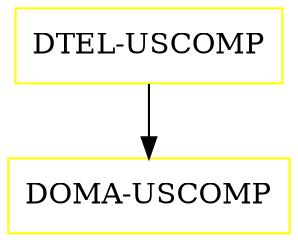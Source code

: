 digraph G {
  "DTEL-USCOMP" [shape=box,color=yellow];
  "DOMA-USCOMP" [shape=box,color=yellow,URL="./DOMA_USCOMP.html"];
  "DTEL-USCOMP" -> "DOMA-USCOMP";
}
